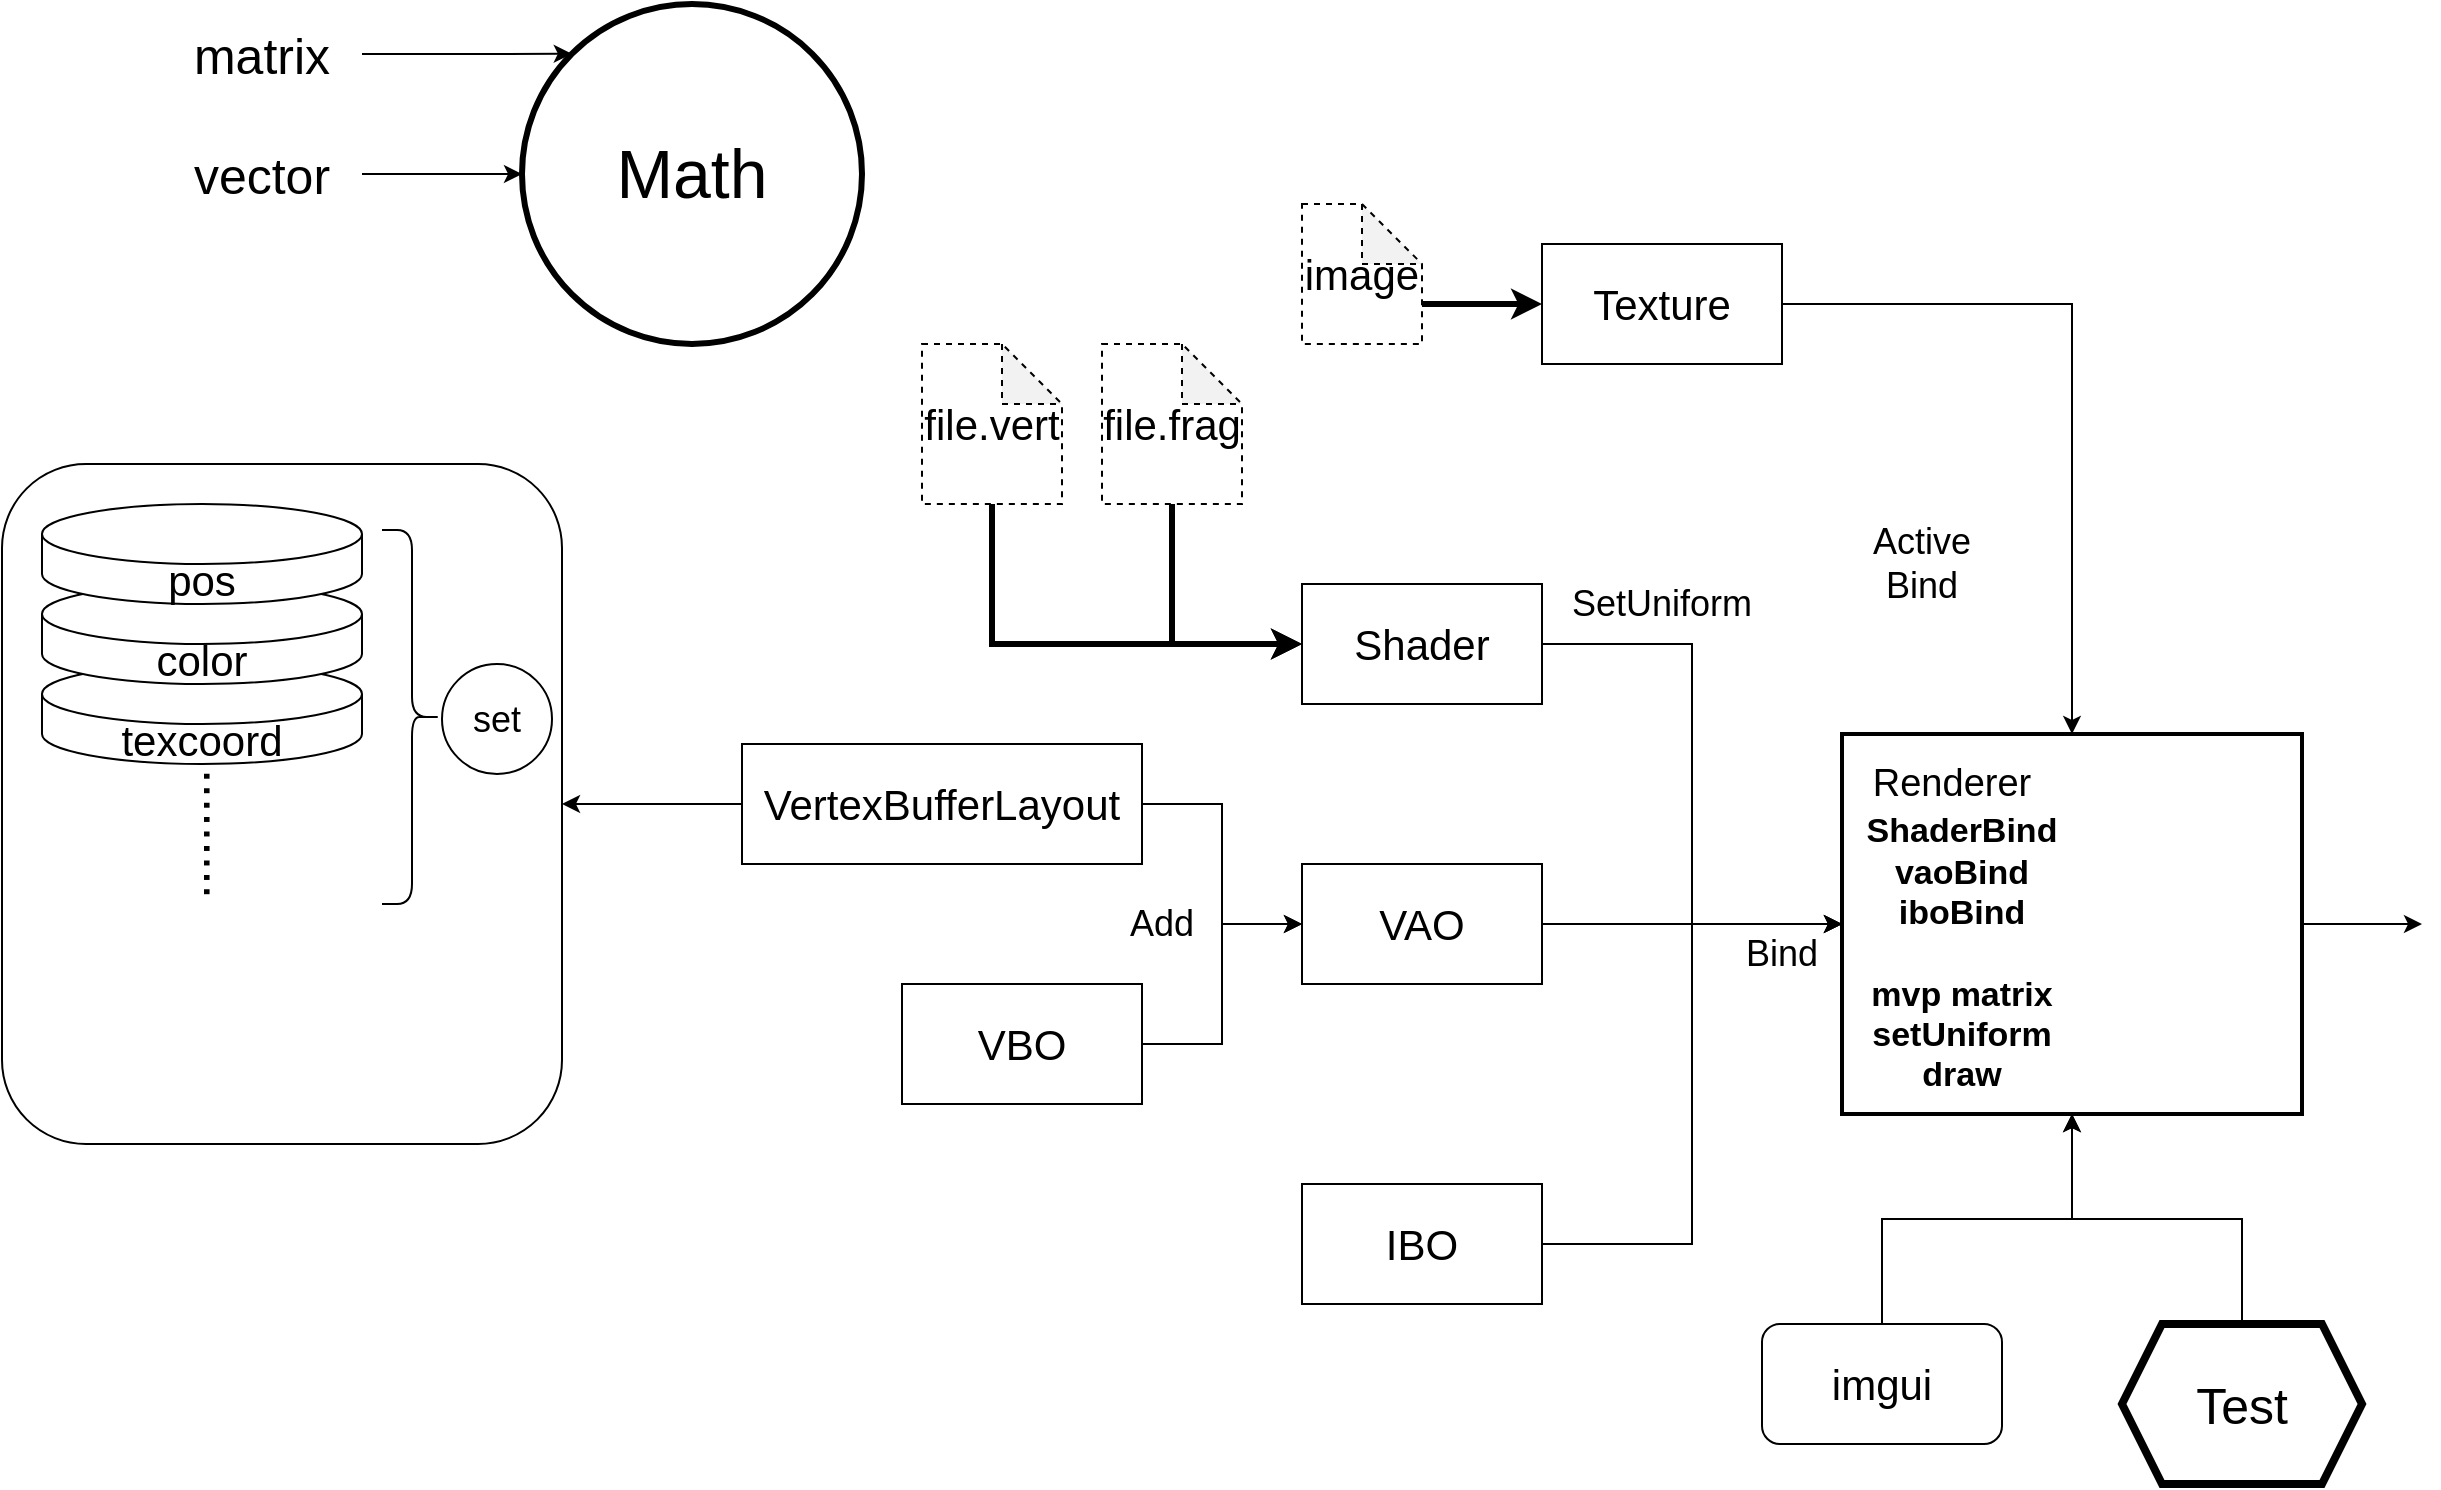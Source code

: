 <mxfile version="28.1.2">
  <diagram name="Page-1" id="SJqstyBm8eX_xAzdMlwN">
    <mxGraphModel dx="1432" dy="1014" grid="1" gridSize="10" guides="1" tooltips="1" connect="1" arrows="1" fold="1" page="1" pageScale="1" pageWidth="100000" pageHeight="10000" math="0" shadow="0">
      <root>
        <mxCell id="0" />
        <mxCell id="1" parent="0" />
        <mxCell id="iKdrCHHRz9E105YB1NNE-11" style="edgeStyle=orthogonalEdgeStyle;rounded=0;orthogonalLoop=1;jettySize=auto;html=1;exitX=1;exitY=0.5;exitDx=0;exitDy=0;entryX=0;entryY=0.5;entryDx=0;entryDy=0;" parent="1" source="iKdrCHHRz9E105YB1NNE-1" target="iKdrCHHRz9E105YB1NNE-2" edge="1">
          <mxGeometry relative="1" as="geometry" />
        </mxCell>
        <mxCell id="iKdrCHHRz9E105YB1NNE-1" value="VBO" style="rounded=0;whiteSpace=wrap;html=1;fontSize=21;" parent="1" vertex="1">
          <mxGeometry x="680" y="830" width="120" height="60" as="geometry" />
        </mxCell>
        <mxCell id="iKdrCHHRz9E105YB1NNE-13" style="edgeStyle=orthogonalEdgeStyle;rounded=0;orthogonalLoop=1;jettySize=auto;html=1;exitX=1;exitY=0.5;exitDx=0;exitDy=0;entryX=0;entryY=0.5;entryDx=0;entryDy=0;" parent="1" source="iKdrCHHRz9E105YB1NNE-2" target="iKdrCHHRz9E105YB1NNE-9" edge="1">
          <mxGeometry relative="1" as="geometry" />
        </mxCell>
        <mxCell id="iKdrCHHRz9E105YB1NNE-2" value="VAO" style="rounded=0;whiteSpace=wrap;html=1;fontSize=21;" parent="1" vertex="1">
          <mxGeometry x="880" y="770" width="120" height="60" as="geometry" />
        </mxCell>
        <mxCell id="iKdrCHHRz9E105YB1NNE-14" style="edgeStyle=orthogonalEdgeStyle;rounded=0;orthogonalLoop=1;jettySize=auto;html=1;exitX=1;exitY=0.5;exitDx=0;exitDy=0;entryX=0;entryY=0.5;entryDx=0;entryDy=0;" parent="1" source="iKdrCHHRz9E105YB1NNE-3" target="iKdrCHHRz9E105YB1NNE-9" edge="1">
          <mxGeometry relative="1" as="geometry" />
        </mxCell>
        <mxCell id="iKdrCHHRz9E105YB1NNE-3" value="IBO" style="rounded=0;whiteSpace=wrap;html=1;fontSize=21;" parent="1" vertex="1">
          <mxGeometry x="880" y="930" width="120" height="60" as="geometry" />
        </mxCell>
        <mxCell id="iKdrCHHRz9E105YB1NNE-12" style="edgeStyle=orthogonalEdgeStyle;rounded=0;orthogonalLoop=1;jettySize=auto;html=1;exitX=1;exitY=0.5;exitDx=0;exitDy=0;entryX=0;entryY=0.5;entryDx=0;entryDy=0;" parent="1" source="iKdrCHHRz9E105YB1NNE-5" target="iKdrCHHRz9E105YB1NNE-9" edge="1">
          <mxGeometry relative="1" as="geometry" />
        </mxCell>
        <mxCell id="iKdrCHHRz9E105YB1NNE-5" value="Shader" style="rounded=0;whiteSpace=wrap;html=1;fontSize=21;" parent="1" vertex="1">
          <mxGeometry x="880" y="630" width="120" height="60" as="geometry" />
        </mxCell>
        <mxCell id="iKdrCHHRz9E105YB1NNE-18" style="edgeStyle=orthogonalEdgeStyle;rounded=0;orthogonalLoop=1;jettySize=auto;html=1;exitX=1;exitY=0.5;exitDx=0;exitDy=0;entryX=0.5;entryY=0;entryDx=0;entryDy=0;" parent="1" source="iKdrCHHRz9E105YB1NNE-6" target="iKdrCHHRz9E105YB1NNE-9" edge="1">
          <mxGeometry relative="1" as="geometry" />
        </mxCell>
        <mxCell id="iKdrCHHRz9E105YB1NNE-6" value="Texture" style="rounded=0;whiteSpace=wrap;html=1;fontSize=21;" parent="1" vertex="1">
          <mxGeometry x="1000" y="460" width="120" height="60" as="geometry" />
        </mxCell>
        <mxCell id="iKdrCHHRz9E105YB1NNE-10" style="edgeStyle=orthogonalEdgeStyle;rounded=0;orthogonalLoop=1;jettySize=auto;html=1;exitX=1;exitY=0.5;exitDx=0;exitDy=0;entryX=0;entryY=0.5;entryDx=0;entryDy=0;" parent="1" source="iKdrCHHRz9E105YB1NNE-7" target="iKdrCHHRz9E105YB1NNE-2" edge="1">
          <mxGeometry relative="1" as="geometry" />
        </mxCell>
        <mxCell id="ZiCN_rUI9eIBHDQ1MVYT-9" value="" style="edgeStyle=orthogonalEdgeStyle;rounded=0;orthogonalLoop=1;jettySize=auto;html=1;" edge="1" parent="1" source="iKdrCHHRz9E105YB1NNE-7" target="ZiCN_rUI9eIBHDQ1MVYT-8">
          <mxGeometry relative="1" as="geometry" />
        </mxCell>
        <mxCell id="iKdrCHHRz9E105YB1NNE-7" value="VertexBufferLayout" style="rounded=0;whiteSpace=wrap;html=1;fontSize=21;" parent="1" vertex="1">
          <mxGeometry x="600" y="710" width="200" height="60" as="geometry" />
        </mxCell>
        <mxCell id="iKdrCHHRz9E105YB1NNE-20" style="edgeStyle=orthogonalEdgeStyle;rounded=0;orthogonalLoop=1;jettySize=auto;html=1;exitX=1;exitY=0.5;exitDx=0;exitDy=0;" parent="1" source="iKdrCHHRz9E105YB1NNE-9" edge="1">
          <mxGeometry relative="1" as="geometry">
            <mxPoint x="1440" y="800" as="targetPoint" />
          </mxGeometry>
        </mxCell>
        <mxCell id="iKdrCHHRz9E105YB1NNE-9" value="" style="rounded=0;whiteSpace=wrap;html=1;fontSize=21;strokeWidth=2;" parent="1" vertex="1">
          <mxGeometry x="1150" y="705" width="230" height="190" as="geometry" />
        </mxCell>
        <mxCell id="iKdrCHHRz9E105YB1NNE-16" value="Add" style="text;html=1;align=center;verticalAlign=middle;whiteSpace=wrap;rounded=0;fontSize=18;" parent="1" vertex="1">
          <mxGeometry x="780" y="785" width="60" height="30" as="geometry" />
        </mxCell>
        <mxCell id="iKdrCHHRz9E105YB1NNE-17" value="Bind" style="text;html=1;align=center;verticalAlign=middle;whiteSpace=wrap;rounded=0;fontSize=18;" parent="1" vertex="1">
          <mxGeometry x="1090" y="800" width="60" height="30" as="geometry" />
        </mxCell>
        <mxCell id="iKdrCHHRz9E105YB1NNE-19" value="Active&lt;div&gt;Bind&lt;/div&gt;" style="text;html=1;align=center;verticalAlign=middle;whiteSpace=wrap;rounded=0;fontSize=18;" parent="1" vertex="1">
          <mxGeometry x="1160" y="600" width="60" height="40" as="geometry" />
        </mxCell>
        <mxCell id="iKdrCHHRz9E105YB1NNE-22" value="SetUniform" style="text;html=1;align=center;verticalAlign=middle;whiteSpace=wrap;rounded=0;fontSize=18;" parent="1" vertex="1">
          <mxGeometry x="1010" y="620" width="100" height="40" as="geometry" />
        </mxCell>
        <mxCell id="iKdrCHHRz9E105YB1NNE-35" style="edgeStyle=orthogonalEdgeStyle;rounded=0;orthogonalLoop=1;jettySize=auto;html=1;exitX=0;exitY=0;exitDx=60;exitDy=50;exitPerimeter=0;entryX=0;entryY=0.5;entryDx=0;entryDy=0;strokeWidth=3;" parent="1" source="iKdrCHHRz9E105YB1NNE-29" target="iKdrCHHRz9E105YB1NNE-6" edge="1">
          <mxGeometry relative="1" as="geometry" />
        </mxCell>
        <mxCell id="iKdrCHHRz9E105YB1NNE-29" value="&lt;span style=&quot;font-size: 21px;&quot;&gt;image&lt;/span&gt;" style="shape=note;whiteSpace=wrap;html=1;backgroundOutline=1;darkOpacity=0.05;dashed=1;" parent="1" vertex="1">
          <mxGeometry x="880" y="440" width="60" height="70" as="geometry" />
        </mxCell>
        <mxCell id="iKdrCHHRz9E105YB1NNE-33" style="edgeStyle=orthogonalEdgeStyle;rounded=0;orthogonalLoop=1;jettySize=auto;html=1;exitX=0.5;exitY=1;exitDx=0;exitDy=0;exitPerimeter=0;entryX=0;entryY=0.5;entryDx=0;entryDy=0;strokeWidth=3;" parent="1" source="iKdrCHHRz9E105YB1NNE-31" target="iKdrCHHRz9E105YB1NNE-5" edge="1">
          <mxGeometry relative="1" as="geometry" />
        </mxCell>
        <mxCell id="iKdrCHHRz9E105YB1NNE-31" value="&lt;span style=&quot;font-size: 21px;&quot;&gt;file.frag&lt;/span&gt;" style="shape=note;whiteSpace=wrap;html=1;backgroundOutline=1;darkOpacity=0.05;dashed=1;" parent="1" vertex="1">
          <mxGeometry x="780" y="510" width="70" height="80" as="geometry" />
        </mxCell>
        <mxCell id="iKdrCHHRz9E105YB1NNE-34" style="edgeStyle=orthogonalEdgeStyle;rounded=0;orthogonalLoop=1;jettySize=auto;html=1;exitX=0.5;exitY=1;exitDx=0;exitDy=0;exitPerimeter=0;entryX=0;entryY=0.5;entryDx=0;entryDy=0;strokeWidth=3;" parent="1" source="iKdrCHHRz9E105YB1NNE-32" target="iKdrCHHRz9E105YB1NNE-5" edge="1">
          <mxGeometry relative="1" as="geometry" />
        </mxCell>
        <mxCell id="iKdrCHHRz9E105YB1NNE-32" value="&lt;span style=&quot;font-size: 21px;&quot;&gt;file.vert&lt;/span&gt;" style="shape=note;whiteSpace=wrap;html=1;backgroundOutline=1;darkOpacity=0.05;dashed=1;" parent="1" vertex="1">
          <mxGeometry x="690" y="510" width="70" height="80" as="geometry" />
        </mxCell>
        <mxCell id="iKdrCHHRz9E105YB1NNE-36" value="Math" style="ellipse;whiteSpace=wrap;html=1;aspect=fixed;fontSize=34;strokeWidth=3;" parent="1" vertex="1">
          <mxGeometry x="490" y="340" width="170" height="170" as="geometry" />
        </mxCell>
        <mxCell id="pEhKzIfP8kWwEmGjeZko-3" style="edgeStyle=orthogonalEdgeStyle;rounded=0;orthogonalLoop=1;jettySize=auto;html=1;exitX=0.5;exitY=0;exitDx=0;exitDy=0;" parent="1" source="tpFL_Mtomav5pajq3OWi-1" target="iKdrCHHRz9E105YB1NNE-9" edge="1">
          <mxGeometry relative="1" as="geometry" />
        </mxCell>
        <mxCell id="tpFL_Mtomav5pajq3OWi-1" value="imgui" style="rounded=1;whiteSpace=wrap;html=1;fontSize=21;" parent="1" vertex="1">
          <mxGeometry x="1110" y="1000" width="120" height="60" as="geometry" />
        </mxCell>
        <mxCell id="tpFL_Mtomav5pajq3OWi-3" value="Renderer" style="text;html=1;align=center;verticalAlign=middle;whiteSpace=wrap;rounded=0;fontSize=19;" parent="1" vertex="1">
          <mxGeometry x="1160" y="720" width="90" height="20" as="geometry" />
        </mxCell>
        <mxCell id="tpFL_Mtomav5pajq3OWi-4" value="ShaderBind&lt;div&gt;vaoBind&lt;/div&gt;&lt;div&gt;iboBind&lt;/div&gt;&lt;div&gt;&lt;br&gt;&lt;/div&gt;&lt;div&gt;mvp matrix&lt;/div&gt;&lt;div&gt;setUniform&lt;/div&gt;&lt;div&gt;draw&lt;/div&gt;" style="text;html=1;align=center;verticalAlign=middle;whiteSpace=wrap;rounded=0;fontSize=17;fontStyle=1" parent="1" vertex="1">
          <mxGeometry x="1120" y="740" width="180" height="150" as="geometry" />
        </mxCell>
        <mxCell id="0VhuUJP2jcHGXGXSRsR5-5" style="edgeStyle=orthogonalEdgeStyle;rounded=0;orthogonalLoop=1;jettySize=auto;html=1;exitX=1;exitY=0.5;exitDx=0;exitDy=0;entryX=0;entryY=0;entryDx=0;entryDy=0;" parent="1" source="0VhuUJP2jcHGXGXSRsR5-2" target="iKdrCHHRz9E105YB1NNE-36" edge="1">
          <mxGeometry relative="1" as="geometry" />
        </mxCell>
        <mxCell id="0VhuUJP2jcHGXGXSRsR5-2" value="matrix" style="text;html=1;align=center;verticalAlign=middle;whiteSpace=wrap;rounded=0;fontSize=25;" parent="1" vertex="1">
          <mxGeometry x="310" y="340" width="100" height="50" as="geometry" />
        </mxCell>
        <mxCell id="0VhuUJP2jcHGXGXSRsR5-6" style="edgeStyle=orthogonalEdgeStyle;rounded=0;orthogonalLoop=1;jettySize=auto;html=1;exitX=1;exitY=0.5;exitDx=0;exitDy=0;entryX=0;entryY=0.5;entryDx=0;entryDy=0;" parent="1" source="0VhuUJP2jcHGXGXSRsR5-4" target="iKdrCHHRz9E105YB1NNE-36" edge="1">
          <mxGeometry relative="1" as="geometry" />
        </mxCell>
        <mxCell id="0VhuUJP2jcHGXGXSRsR5-4" value="vector" style="text;html=1;align=center;verticalAlign=middle;whiteSpace=wrap;rounded=0;fontSize=25;" parent="1" vertex="1">
          <mxGeometry x="310" y="400" width="100" height="50" as="geometry" />
        </mxCell>
        <mxCell id="pEhKzIfP8kWwEmGjeZko-4" style="edgeStyle=orthogonalEdgeStyle;rounded=0;orthogonalLoop=1;jettySize=auto;html=1;exitX=0.5;exitY=0;exitDx=0;exitDy=0;entryX=0.5;entryY=1;entryDx=0;entryDy=0;" parent="1" source="pEhKzIfP8kWwEmGjeZko-1" target="iKdrCHHRz9E105YB1NNE-9" edge="1">
          <mxGeometry relative="1" as="geometry" />
        </mxCell>
        <mxCell id="pEhKzIfP8kWwEmGjeZko-1" value="Test" style="shape=hexagon;perimeter=hexagonPerimeter2;whiteSpace=wrap;html=1;fixedSize=1;fontSize=25;strokeWidth=4;" parent="1" vertex="1">
          <mxGeometry x="1290" y="1000" width="120" height="80" as="geometry" />
        </mxCell>
        <mxCell id="ZiCN_rUI9eIBHDQ1MVYT-8" value="" style="rounded=1;whiteSpace=wrap;html=1;" vertex="1" parent="1">
          <mxGeometry x="230" y="570" width="280" height="340" as="geometry" />
        </mxCell>
        <mxCell id="ZiCN_rUI9eIBHDQ1MVYT-14" value="texcoord" style="shape=cylinder3;whiteSpace=wrap;html=1;boundedLbl=1;backgroundOutline=1;size=15;fontSize=21;" vertex="1" parent="1">
          <mxGeometry x="250" y="670" width="160" height="50" as="geometry" />
        </mxCell>
        <mxCell id="ZiCN_rUI9eIBHDQ1MVYT-15" value="........." style="text;html=1;align=center;verticalAlign=middle;whiteSpace=wrap;rounded=0;rotation=90;fontSize=26;" vertex="1" parent="1">
          <mxGeometry x="310" y="740" width="60" height="30" as="geometry" />
        </mxCell>
        <mxCell id="ZiCN_rUI9eIBHDQ1MVYT-13" value="color" style="shape=cylinder3;whiteSpace=wrap;html=1;boundedLbl=1;backgroundOutline=1;size=15;fontSize=21;" vertex="1" parent="1">
          <mxGeometry x="250" y="630" width="160" height="50" as="geometry" />
        </mxCell>
        <mxCell id="ZiCN_rUI9eIBHDQ1MVYT-12" value="pos" style="shape=cylinder3;whiteSpace=wrap;html=1;boundedLbl=1;backgroundOutline=1;size=15;fontSize=21;" vertex="1" parent="1">
          <mxGeometry x="250" y="590" width="160" height="50" as="geometry" />
        </mxCell>
        <mxCell id="ZiCN_rUI9eIBHDQ1MVYT-16" value="set" style="ellipse;whiteSpace=wrap;html=1;aspect=fixed;fontSize=18;" vertex="1" parent="1">
          <mxGeometry x="450" y="670" width="55" height="55" as="geometry" />
        </mxCell>
        <mxCell id="ZiCN_rUI9eIBHDQ1MVYT-17" value="" style="shape=curlyBracket;whiteSpace=wrap;html=1;rounded=1;flipH=1;labelPosition=right;verticalLabelPosition=middle;align=left;verticalAlign=middle;" vertex="1" parent="1">
          <mxGeometry x="420" y="603" width="30" height="187" as="geometry" />
        </mxCell>
      </root>
    </mxGraphModel>
  </diagram>
</mxfile>
